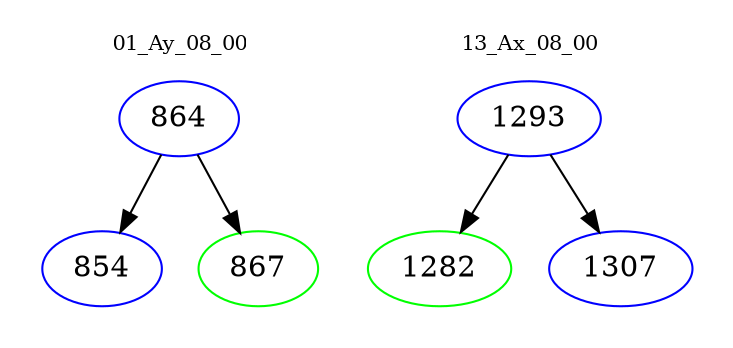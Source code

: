 digraph{
subgraph cluster_0 {
color = white
label = "01_Ay_08_00";
fontsize=10;
T0_864 [label="864", color="blue"]
T0_864 -> T0_854 [color="black"]
T0_854 [label="854", color="blue"]
T0_864 -> T0_867 [color="black"]
T0_867 [label="867", color="green"]
}
subgraph cluster_1 {
color = white
label = "13_Ax_08_00";
fontsize=10;
T1_1293 [label="1293", color="blue"]
T1_1293 -> T1_1282 [color="black"]
T1_1282 [label="1282", color="green"]
T1_1293 -> T1_1307 [color="black"]
T1_1307 [label="1307", color="blue"]
}
}
